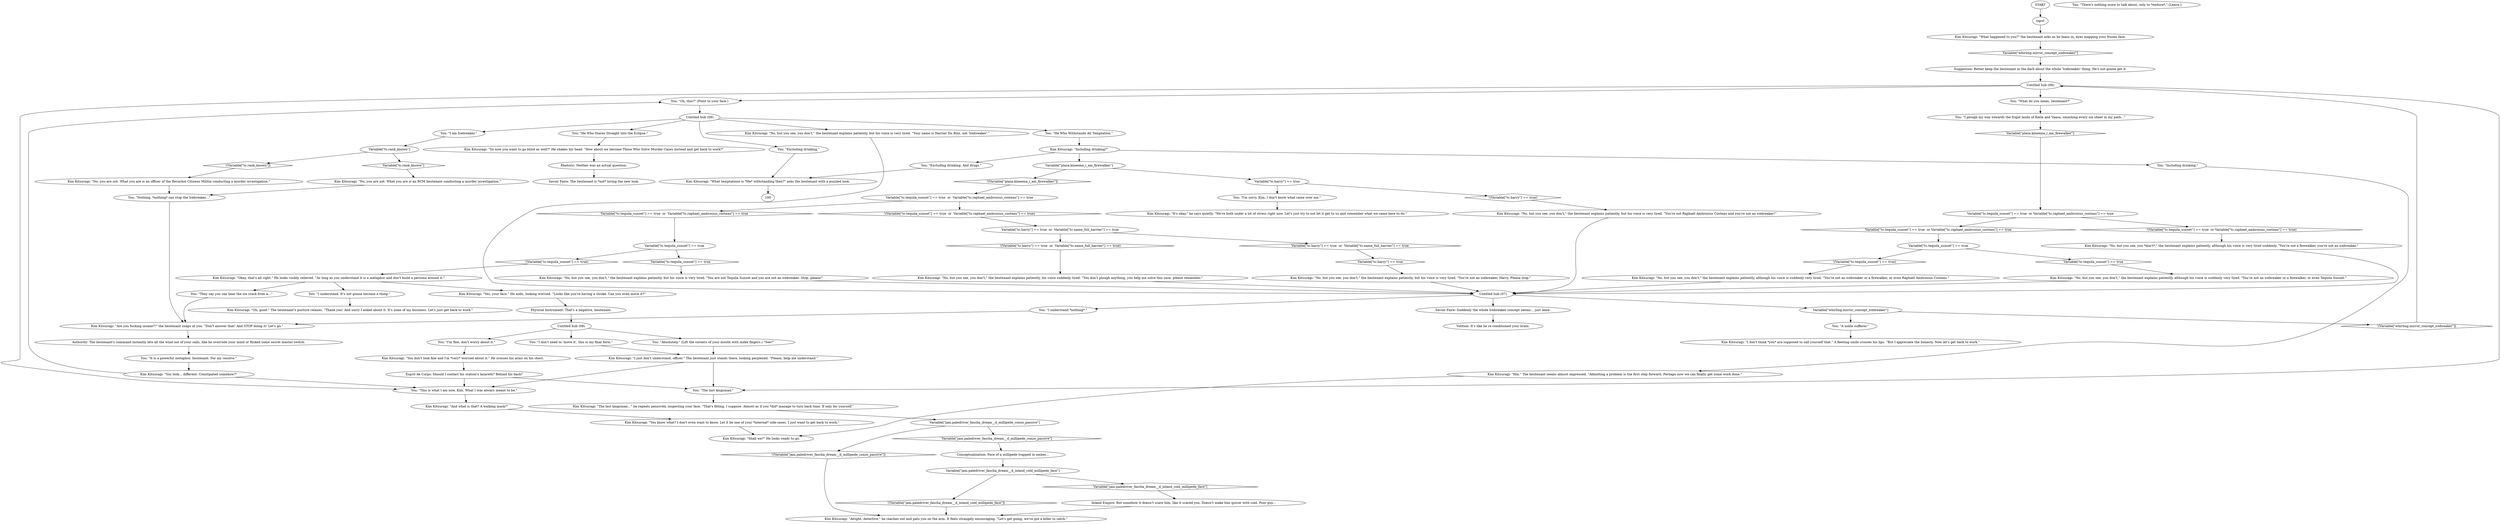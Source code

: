 # KIM SWITCH / PORTRAIT REACTION
# The conversation you and Kim are gonna have the first time he sees you with your new and powerful visage, Icebreaker.
# ==================================================
digraph G {
	  0 [label="START"];
	  1 [label="input"];
	  2 [label="Untitled hub (06)"];
	  3 [label="Untitled hub (07)"];
	  4 [label="Esprit de Corps: Should I contact his station's lazareth? Behind his back?"];
	  5 [label="Kim Kitsuragi: \"Are you fucking insane?!\" the lieutenant snaps at you. \"Don't answer that! And STOP doing it! Let's go.\""];
	  6 [label="Kim Kitsuragi: \"No, but you see, you don't,\" the lieutenant explains patiently, but his voice is very tired. \"You are not Tequila Sunset and you are not an icebreaker. Stop, please!\""];
	  7 [label="You: \"I understand. It's not gonna become a thing.\""];
	  8 [label="You: \"I don't need to 'move it', this is my final form.\""];
	  9 [label="Kim Kitsuragi: \"Alright, detective,\" he reaches out and pats you on the arm. It feels strangely encouraging. \"Let's get going, we've got a killer to catch.\""];
	  10 [label="Inland Empire: But somehow it doesn't scare him, like it scared you. Doesn't make him quiver with cold. Poor guy..."];
	  11 [label="Volition: It's like he re-conditioned your brain."];
	  12 [label="Physical Instrument: That's a negative, lieutenant."];
	  13 [label="Savoir Faire: The lieutenant is *not* loving the new look."];
	  14 [label="Variable[\"jam.paledriver_fascha_dream__d_inland_cold_millipede_face\"]"];
	  15 [label="Variable[\"jam.paledriver_fascha_dream__d_inland_cold_millipede_face\"]", shape=diamond];
	  16 [label="!(Variable[\"jam.paledriver_fascha_dream__d_inland_cold_millipede_face\"])", shape=diamond];
	  17 [label="Kim Kitsuragi: \"No, but you see, you don't,\" the lieutenant explains patiently, his voice suddenly tired. \"You don't plough anything, you help me solve this case, please remember.\""];
	  18 [label="You: \"He Who Withstands All Temptation.\""];
	  19 [label="Kim Kitsuragi: \"So now you want to go blind as well?\" He shakes his head. \"How about we become Those Who Solve Murder Cases instead and get back to work?\""];
	  20 [label="You: \"Excluding drinking. And drugs.\""];
	  21 [label="Rhetoric: Neither was an actual question."];
	  22 [label="Kim Kitsuragi: \"No, but you see, you don't,\" the lieutenant explains patiently, although his voice is suddenly very tired. \"You're not an icebreaker or a firewalker, or even Tequila Sunset.\""];
	  23 [label="You: \"They say you can hear the ice crack from a...\""];
	  24 [label="Authority: The lieutenant's command instantly lets all the wind out of your sails, like he overrode your mind or flicked some secret master-switch."];
	  25 [label="You: \"This is what I am now, Kim. What I was always meant to be.\""];
	  26 [label="Kim Kitsuragi: \"No, but you see, you *don't*,\" the lieutenant explains patiently, although his voice is very tired suddenly. \"You're not a firewalker, you're not an icebreaker.\""];
	  27 [label="Kim Kitsuragi: \"Oh, good.\" The lieutenant's posture relaxes. \"Thank you! And sorry I asked about it. It's none of my business. Let's just get back to work.\""];
	  28 [label="Untitled hub (08)"];
	  29 [label="Kim Kitsuragi: \"No, you are not. What you are is an RCM lieutenant conducting a murder investigation.\""];
	  30 [label="Variable[\"tc.rank_known\"]"];
	  31 [label="Variable[\"tc.rank_known\"]", shape=diamond];
	  32 [label="!(Variable[\"tc.rank_known\"])", shape=diamond];
	  33 [label="Kim Kitsuragi: \"You don't look fine and I'm *very* worried about it.\" He crosses his arms on his chest."];
	  34 [label="Kim Kitsuragi: \"No, you are not. What you are is an officer of the Revachol Citizens Militia conducting a murder investigation.\""];
	  35 [label="Kim Kitsuragi: \"No, but you see, you don't,\" the lieutenant explains patiently, although his voice is suddenly very tired. \"You're not an icebreaker or a firewalker, or even Raphaël Ambrosius Costeau.\""];
	  36 [label="You: \"Including drinking.\""];
	  37 [label="Kim Kitsuragi: \"I don't think *you* are supposed to call yourself that.\" A fleeting smile crosses his lips. \"But I appreciate the honesty. Now let's get back to work.\""];
	  38 [label="Kim Kitsuragi: \"What temptations is *He* withstanding then?\" asks the lieutenant with a puzzled look."];
	  39 [label="Kim Kitsuragi: \"Hm.\" The lieutenant seems almost impressed. \"Admitting a problem is the first step forward. Perhaps now we can finally get some work done.\""];
	  40 [label="Suggestion: Better keep the lieutenant in the dark about the whole 'Icebreaker' thing. He's not gonna get it."];
	  41 [label="Kim Kitsuragi: \"Including drinking?\""];
	  42 [label="Kim Kitsuragi: \"I just don't understand, officer.\" The lieutenant just stands there, looking perplexed. \"Please, help me understand.\""];
	  43 [label="Kim Kitsuragi: \"The last kingsman...\" he repeats pensively, inspecting your face. \"That's fitting, I suppose. Almost as if you *did* manage to turn back time. If only for yourself.\""];
	  44 [label="Kim Kitsuragi: \"Shall we?\" He looks ready to go."];
	  45 [label="You: \"Oh, this?\" (Point to your face.)"];
	  46 [label="Variable[\"tc.tequila_sunset\"] == true"];
	  47 [label="Variable[\"tc.tequila_sunset\"] == true", shape=diamond];
	  48 [label="!(Variable[\"tc.tequila_sunset\"] == true)", shape=diamond];
	  49 [label="Kim Kitsuragi: \"And what is that? A walking mask?\""];
	  50 [label="Variable[\"jam.paledriver_fascha_dream__d_millipede_conze_passive\"]"];
	  51 [label="Variable[\"jam.paledriver_fascha_dream__d_millipede_conze_passive\"]", shape=diamond];
	  52 [label="!(Variable[\"jam.paledriver_fascha_dream__d_millipede_conze_passive\"])", shape=diamond];
	  53 [label="Conceptualization: Face of a millipede trapped in amber..."];
	  54 [label="Kim Kitsuragi: \"What happened to you?\" the lieutenant asks as he leans in, eyes mapping your frozen face."];
	  55 [label="Kim Kitsuragi: \"No, but you see, you don't,\" the lieutenant explains patiently, but his voice is very tired. \"You're not an icebreaker, Harry. Please stop.\""];
	  56 [label="You: \"Absolutely.\" (Lift the corners of your mouth with index fingers.) \"See?\""];
	  57 [label="Variable[\"tc.harry\"] == true  or  Variable[\"tc.name_full_harrier\"] == true"];
	  58 [label="Variable[\"tc.harry\"] == true  or  Variable[\"tc.name_full_harrier\"] == true", shape=diamond];
	  59 [label="!(Variable[\"tc.harry\"] == true  or  Variable[\"tc.name_full_harrier\"] == true)", shape=diamond];
	  60 [label="Kim Kitsuragi: \"It's okay,\" he says quietly. \"We're both under a lot of stress right now. Let's just try to not let it get to us and remember what we came here to do.\""];
	  61 [label="You: \"I'm fine, don't worry about it.\""];
	  62 [label="You: \"What do you mean, lieutenant?\""];
	  63 [label="Variable[\"tc.tequila_sunset\"] == true  or  Variable[\"tc.raphael_ambrosius_costeau\"] == true"];
	  64 [label="Variable[\"tc.tequila_sunset\"] == true  or  Variable[\"tc.raphael_ambrosius_costeau\"] == true", shape=diamond];
	  65 [label="!(Variable[\"tc.tequila_sunset\"] == true  or  Variable[\"tc.raphael_ambrosius_costeau\"] == true)", shape=diamond];
	  66 [label="You: \"He Who Stares Straight into the Eclipse.\""];
	  67 [label="Variable[\"tc.tequila_sunset\"] == true  or Variable[\"tc.raphael_ambrosius_costeau\"] == true"];
	  68 [label="Variable[\"tc.tequila_sunset\"] == true  or Variable[\"tc.raphael_ambrosius_costeau\"] == true", shape=diamond];
	  69 [label="!(Variable[\"tc.tequila_sunset\"] == true  or Variable[\"tc.raphael_ambrosius_costeau\"] == true)", shape=diamond];
	  70 [label="Variable[\"tc.tequila_sunset\"] == true"];
	  71 [label="Variable[\"tc.tequila_sunset\"] == true", shape=diamond];
	  72 [label="!(Variable[\"tc.tequila_sunset\"] == true)", shape=diamond];
	  73 [label="You: \"There's nothing more to talk about, only to *endure*.\" [Leave.]"];
	  74 [label="You: \"The last kingsman.\""];
	  75 [label="You: \"I am Icebreaker.\""];
	  76 [label="Kim Kitsuragi: \"No, but you see, you don't,\" the lieutenant explains patiently, but his voice is very tired. \"Your name is Harrier Du Bois, not 'Icebreaker'.\""];
	  77 [label="Kim Kitsuragi: \"No, but you see, you don't,\" the lieutenant explains patiently, but his voice is very tired. \"You're not Raphaël Ambrosius Costeau and you're not an icebreaker!\""];
	  78 [label="Kim Kitsuragi: \"Okay, that's all right.\" He looks visibly relieved. \"As long as you understand it is a metaphor and don't build a persona around it.\""];
	  79 [label="Kim Kitsuragi: \"You look... different. Constipated somehow?\""];
	  80 [label="You: \"I plough my way towards the frigid lands of Katla and Vaasa, smashing every ice sheet in my path...\""];
	  81 [label="You: \"Nothing, *nothing* can stop the Icebreaker...\""];
	  82 [label="Savoir Faire: Suddenly the whole Icebreaker concept seems... just lame."];
	  83 [label="You: \"It is a powerful metaphor, lieutenant. For my resolve.\""];
	  84 [label="Variable[\"whirling.mirror_concept_icebreaker\"]"];
	  85 [label="Variable[\"whirling.mirror_concept_icebreaker\"]", shape=diamond];
	  86 [label="!(Variable[\"whirling.mirror_concept_icebreaker\"])", shape=diamond];
	  87 [label="You: \"A noble sufferer.\""];
	  88 [label="You: \"Excluding drinking.\""];
	  89 [label="Variable[\"plaza.kineema_i_am_firewalker\"]"];
	  90 [label="Variable[\"plaza.kineema_i_am_firewalker\"]", shape=diamond];
	  91 [label="!(Variable[\"plaza.kineema_i_am_firewalker\"])", shape=diamond];
	  92 [label="Variable[\"tc.harry\"] == true"];
	  93 [label="Variable[\"tc.harry\"] == true", shape=diamond];
	  94 [label="!(Variable[\"tc.harry\"] == true)", shape=diamond];
	  95 [label="You: \"I'm sorry, Kim, I don't know what came over me.\""];
	  96 [label="You: \"I understand *nothing*.\""];
	  97 [label="Kim Kitsuragi: \"Yes, your face.\" He nods, looking worried. \"Looks like you're having a stroke. Can you even move it?\""];
	  98 [label="Untitled hub (09)"];
	  99 [label="Kim Kitsuragi: \"You know what? I don't even want to know. Let it be one of your *internal* side-cases. I just want to get back to work.\""];
	  0 -> 1
	  1 -> 54
	  2 -> 25
	  2 -> 74
	  2 -> 45
	  2 -> 62
	  3 -> 96
	  3 -> 82
	  3 -> 84
	  4 -> 25
	  4 -> 74
	  5 -> 24
	  6 -> 3
	  7 -> 27
	  8 -> 42
	  10 -> 9
	  12 -> 28
	  14 -> 16
	  14 -> 15
	  15 -> 10
	  16 -> 9
	  17 -> 3
	  18 -> 41
	  19 -> 21
	  20 -> 38
	  21 -> 13
	  22 -> 3
	  23 -> 5
	  24 -> 83
	  25 -> 49
	  26 -> 3
	  28 -> 56
	  28 -> 8
	  28 -> 61
	  29 -> 81
	  30 -> 32
	  30 -> 31
	  31 -> 29
	  32 -> 34
	  33 -> 4
	  34 -> 81
	  35 -> 3
	  36 -> 39
	  38 -> 100
	  39 -> 44
	  40 -> 2
	  41 -> 89
	  41 -> 36
	  41 -> 20
	  42 -> 25
	  42 -> 74
	  43 -> 50
	  45 -> 98
	  46 -> 48
	  46 -> 47
	  47 -> 6
	  48 -> 78
	  49 -> 99
	  50 -> 51
	  50 -> 52
	  51 -> 53
	  52 -> 9
	  53 -> 14
	  54 -> 85
	  55 -> 3
	  56 -> 42
	  57 -> 58
	  57 -> 59
	  58 -> 93
	  59 -> 17
	  61 -> 33
	  62 -> 80
	  63 -> 64
	  63 -> 65
	  64 -> 46
	  65 -> 57
	  66 -> 19
	  67 -> 68
	  67 -> 69
	  68 -> 70
	  69 -> 26
	  70 -> 72
	  70 -> 71
	  71 -> 22
	  72 -> 35
	  74 -> 43
	  75 -> 30
	  76 -> 3
	  77 -> 3
	  78 -> 97
	  78 -> 7
	  78 -> 23
	  79 -> 25
	  79 -> 45
	  80 -> 90
	  81 -> 5
	  82 -> 11
	  83 -> 79
	  84 -> 86
	  84 -> 87
	  85 -> 40
	  86 -> 2
	  87 -> 37
	  88 -> 38
	  89 -> 91
	  89 -> 92
	  90 -> 67
	  91 -> 63
	  92 -> 94
	  92 -> 95
	  93 -> 55
	  94 -> 77
	  95 -> 60
	  96 -> 5
	  97 -> 12
	  98 -> 66
	  98 -> 75
	  98 -> 76
	  98 -> 18
	  98 -> 88
	  99 -> 44
}

